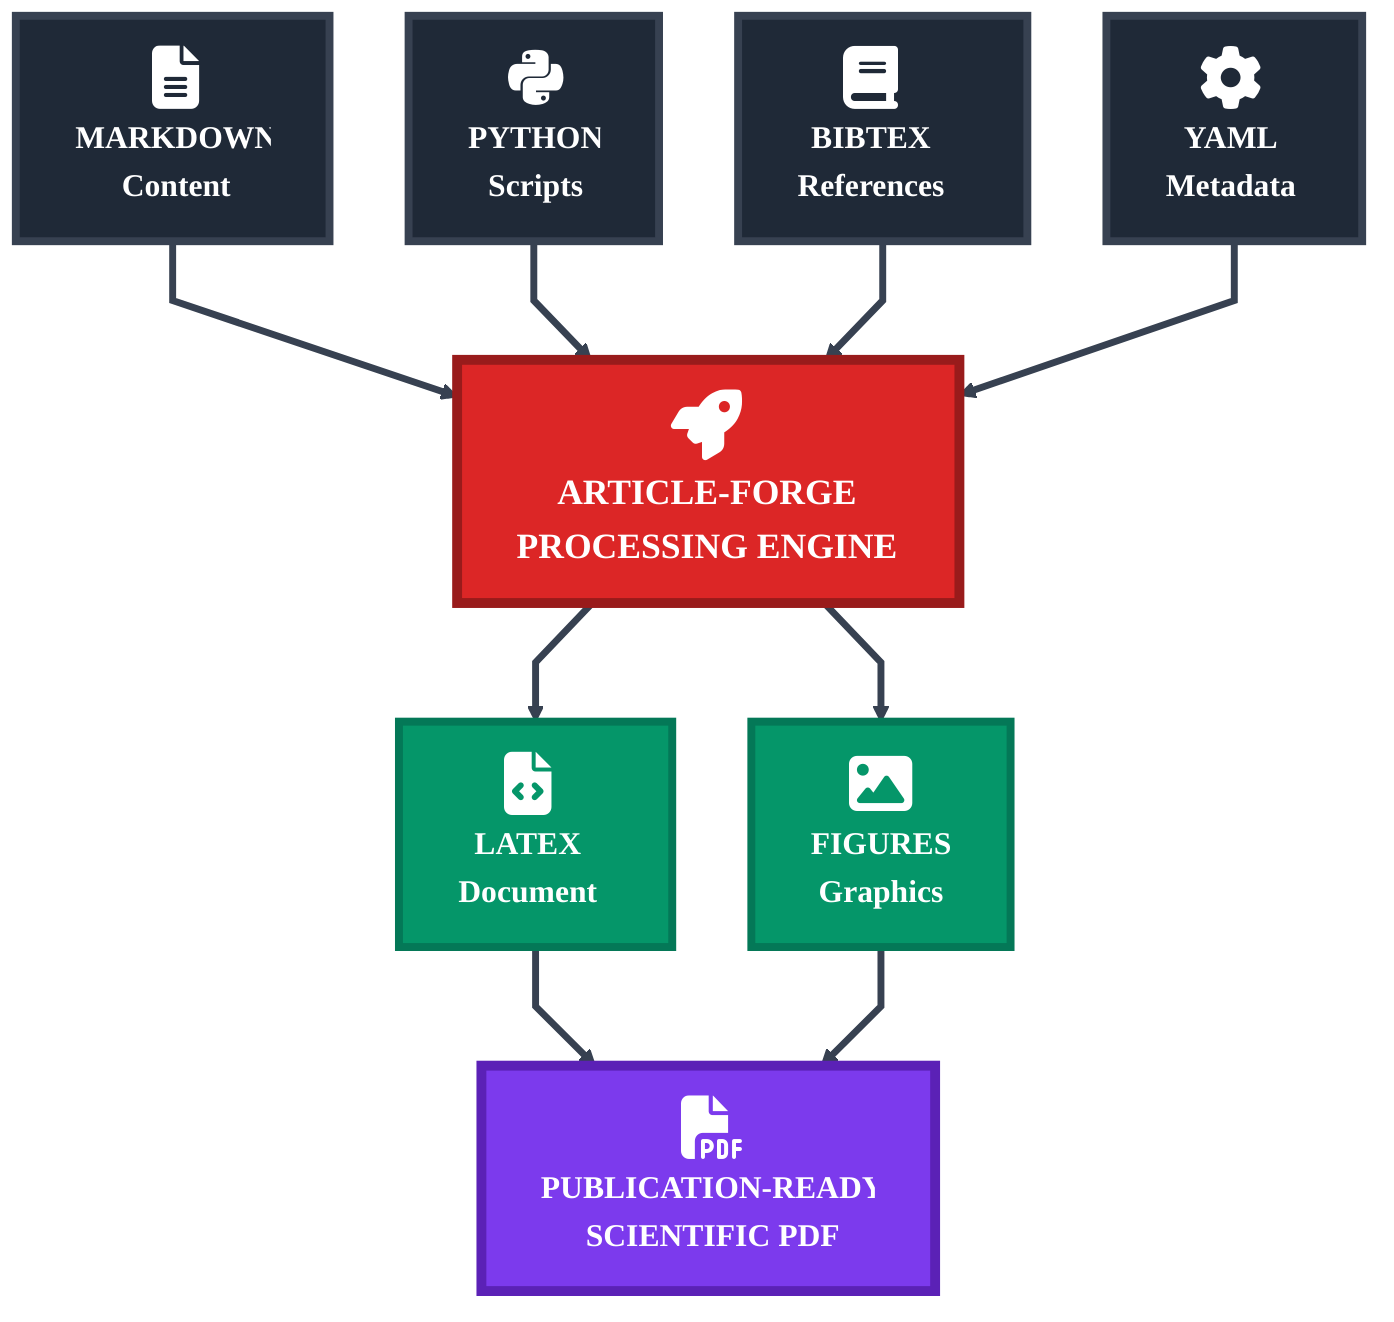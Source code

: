 %%{init: {
  "theme": "base",
  "themeVariables": {
    "background": "#ffffff",
    "fontFamily": "Arial, sans-serif",
    "primaryColor": "#1f2937",
    "primaryTextColor": "#ffffff",
    "secondaryColor": "#374151", 
    "tertiaryColor": "#4b5563",
    "quaternaryColor": "#6b7280",
    "lineColor": "#374151"
  },
  "flowchart": {
    "nodeSpacing": 40,
    "rankSpacing": 60,
    "curve": "linear"
  }
}}%%

flowchart TD
    A["<i class='fas fa-file-alt fa-2x'></i><br/><b>MARKDOWN</b><br/>Content"]
    B["<i class='fab fa-python fa-2x'></i><br/><b>PYTHON</b><br/>Scripts"]  
    C["<i class='fas fa-book fa-2x'></i><br/><b>BIBTEX</b><br/>References"]
    D["<i class='fas fa-cog fa-2x'></i><br/><b>YAML</b><br/>Metadata"]
    
    E["<i class='fas fa-rocket fa-2x'></i><br/><b>ARTICLE-FORGE</b><br/>PROCESSING ENGINE"]
    
    F["<i class='fas fa-file-code fa-2x'></i><br/><b>LATEX</b><br/>Document"]
    G["<i class='fas fa-image fa-2x'></i><br/><b>FIGURES</b><br/>Graphics"]
    
    H["<i class='fas fa-file-pdf fa-2x'></i><br/><b>PUBLICATION-READY</b><br/>SCIENTIFIC PDF"]
    
    A ==> E
    B ==> E
    C ==> E
    D ==> E
    E ==> F
    E ==> G
    F ==> H
    G ==> H
    
    classDef input fill:#1f2937,stroke:#374151,stroke-width:4px,color:#ffffff,font-weight:bold,font-size:16px
    classDef engine fill:#dc2626,stroke:#991b1b,stroke-width:5px,color:#ffffff,font-weight:bold,font-size:18px
    classDef output fill:#059669,stroke:#047857,stroke-width:4px,color:#ffffff,font-weight:bold,font-size:16px
    classDef final fill:#7c3aed,stroke:#5b21b6,stroke-width:5px,color:#ffffff,font-weight:bold,font-size:16px
    
    class A,B,C,D input
    class E engine
    class F,G output
    class H final